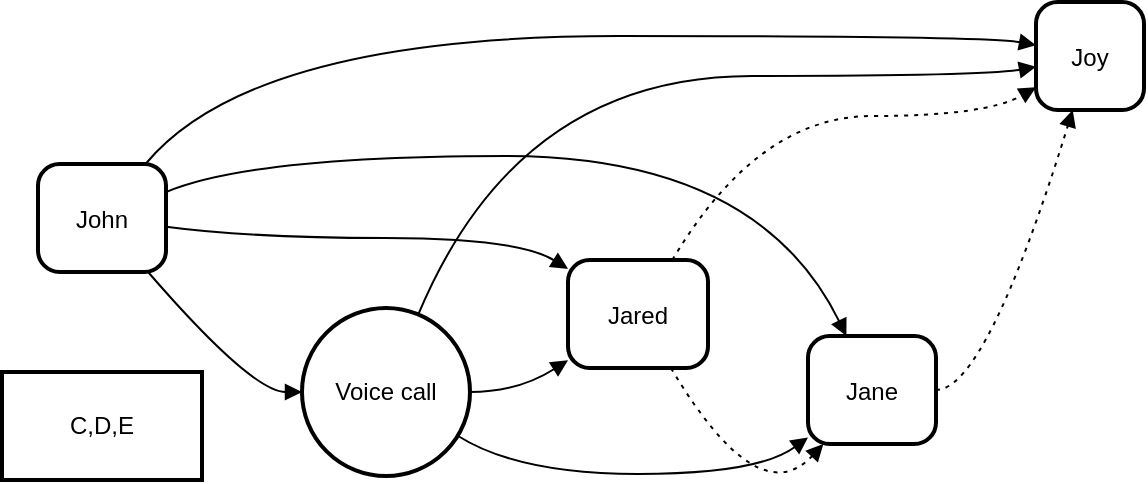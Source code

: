 <mxfile version="26.0.13">
  <diagram name="Page-1" id="iY9zzXLz6LOicW6q19VC">
    <mxGraphModel>
      <root>
        <mxCell id="0" />
        <mxCell id="1" parent="0" />
        <mxCell id="2" value="John" style="rounded=1;arcSize=20;strokeWidth=2" vertex="1" parent="1">
          <mxGeometry x="26" y="89" width="64" height="54" as="geometry" />
        </mxCell>
        <mxCell id="3" value="Voice call" style="ellipse;aspect=fixed;strokeWidth=2;whiteSpace=wrap;" vertex="1" parent="1">
          <mxGeometry x="158" y="161" width="84" height="84" as="geometry" />
        </mxCell>
        <mxCell id="4" value="Jared" style="rounded=1;arcSize=20;strokeWidth=2" vertex="1" parent="1">
          <mxGeometry x="291" y="137" width="70" height="54" as="geometry" />
        </mxCell>
        <mxCell id="5" value="Jane" style="rounded=1;arcSize=20;strokeWidth=2" vertex="1" parent="1">
          <mxGeometry x="411" y="175" width="64" height="54" as="geometry" />
        </mxCell>
        <mxCell id="6" value="Joy" style="rounded=1;arcSize=20;strokeWidth=2" vertex="1" parent="1">
          <mxGeometry x="525" y="8" width="54" height="54" as="geometry" />
        </mxCell>
        <mxCell id="7" value="C,D,E" style="whiteSpace=wrap;strokeWidth=2;" vertex="1" parent="1">
          <mxGeometry x="8" y="193" width="100" height="54" as="geometry" />
        </mxCell>
        <mxCell id="8" value="" style="curved=1;startArrow=none;endArrow=block;exitX=0.86;exitY=1;entryX=0;entryY=0.5;" edge="1" parent="1" source="2" target="3">
          <mxGeometry relative="1" as="geometry">
            <Array as="points">
              <mxPoint x="133" y="203" />
            </Array>
          </mxGeometry>
        </mxCell>
        <mxCell id="9" value="" style="curved=1;startArrow=none;endArrow=block;exitX=1;exitY=0.58;entryX=0.01;entryY=0.09;" edge="1" parent="1" source="2" target="4">
          <mxGeometry relative="1" as="geometry">
            <Array as="points">
              <mxPoint x="133" y="126" />
              <mxPoint x="266" y="126" />
            </Array>
          </mxGeometry>
        </mxCell>
        <mxCell id="10" value="" style="curved=1;startArrow=none;endArrow=block;exitX=1;exitY=0.26;entryX=0.3;entryY=0;" edge="1" parent="1" source="2" target="5">
          <mxGeometry relative="1" as="geometry">
            <Array as="points">
              <mxPoint x="133" y="85" />
              <mxPoint x="386" y="85" />
            </Array>
          </mxGeometry>
        </mxCell>
        <mxCell id="11" value="" style="curved=1;startArrow=none;endArrow=block;exitX=0.84;exitY=0;entryX=0;entryY=0.4;" edge="1" parent="1" source="2" target="6">
          <mxGeometry relative="1" as="geometry">
            <Array as="points">
              <mxPoint x="133" y="25" />
              <mxPoint x="500" y="25" />
            </Array>
          </mxGeometry>
        </mxCell>
        <mxCell id="12" value="" style="curved=1;startArrow=none;endArrow=block;exitX=0.99;exitY=0.5;entryX=0.01;entryY=0.92;" edge="1" parent="1" source="3" target="4">
          <mxGeometry relative="1" as="geometry">
            <Array as="points">
              <mxPoint x="266" y="203" />
            </Array>
          </mxGeometry>
        </mxCell>
        <mxCell id="13" value="" style="curved=1;startArrow=none;endArrow=block;exitX=0.99;exitY=0.8;entryX=0.01;entryY=0.93;" edge="1" parent="1" source="3" target="5">
          <mxGeometry relative="1" as="geometry">
            <Array as="points">
              <mxPoint x="266" y="244" />
              <mxPoint x="386" y="244" />
            </Array>
          </mxGeometry>
        </mxCell>
        <mxCell id="14" value="" style="curved=1;startArrow=none;endArrow=block;exitX=0.71;exitY=0;entryX=0;entryY=0.6;" edge="1" parent="1" source="3" target="6">
          <mxGeometry relative="1" as="geometry">
            <Array as="points">
              <mxPoint x="266" y="45" />
              <mxPoint x="500" y="45" />
            </Array>
          </mxGeometry>
        </mxCell>
        <mxCell id="15" value="" style="curved=1;dashed=1;dashPattern=2 3;startArrow=none;endArrow=block;exitX=0.74;exitY=1.01;entryX=0.12;entryY=1;" edge="1" parent="1" source="4" target="5">
          <mxGeometry relative="1" as="geometry">
            <Array as="points">
              <mxPoint x="386" y="264" />
            </Array>
          </mxGeometry>
        </mxCell>
        <mxCell id="16" value="" style="curved=1;dashed=1;dashPattern=2 3;startArrow=none;endArrow=block;exitX=0.74;exitY=0.01;entryX=0;entryY=0.79;" edge="1" parent="1" source="4" target="6">
          <mxGeometry relative="1" as="geometry">
            <Array as="points">
              <mxPoint x="386" y="65" />
              <mxPoint x="500" y="65" />
            </Array>
          </mxGeometry>
        </mxCell>
        <mxCell id="17" value="" style="curved=1;dashed=1;dashPattern=2 3;startArrow=none;endArrow=block;exitX=1;exitY=0.5;entryX=0.34;entryY=1;" edge="1" parent="1" source="5" target="6">
          <mxGeometry relative="1" as="geometry">
            <Array as="points">
              <mxPoint x="500" y="202" />
            </Array>
          </mxGeometry>
        </mxCell>
      </root>
    </mxGraphModel>
  </diagram>
</mxfile>
